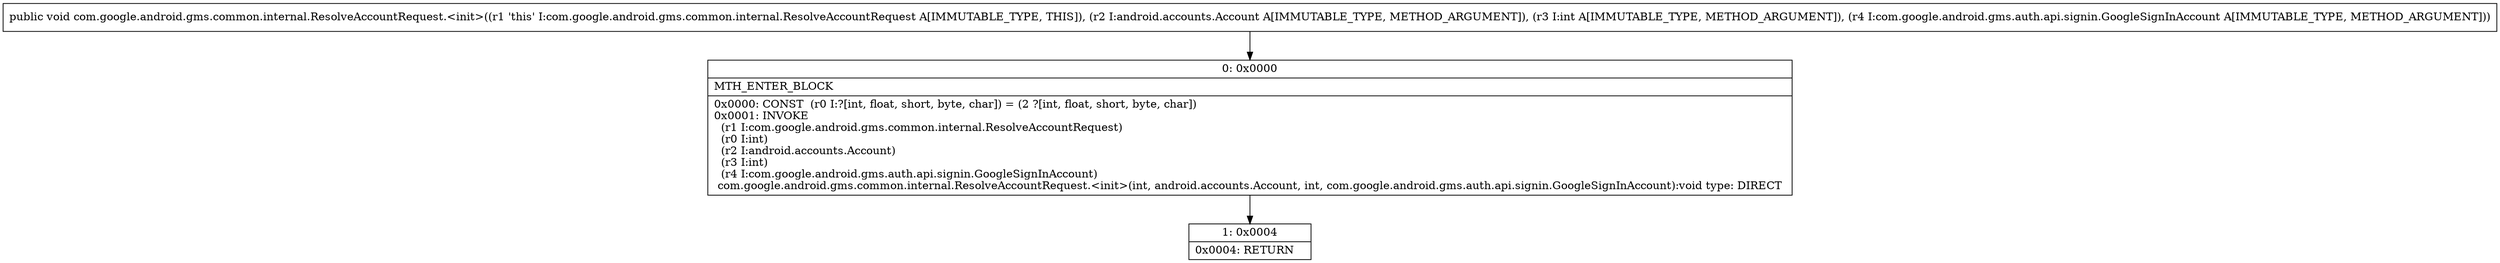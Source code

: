 digraph "CFG forcom.google.android.gms.common.internal.ResolveAccountRequest.\<init\>(Landroid\/accounts\/Account;ILcom\/google\/android\/gms\/auth\/api\/signin\/GoogleSignInAccount;)V" {
Node_0 [shape=record,label="{0\:\ 0x0000|MTH_ENTER_BLOCK\l|0x0000: CONST  (r0 I:?[int, float, short, byte, char]) = (2 ?[int, float, short, byte, char]) \l0x0001: INVOKE  \l  (r1 I:com.google.android.gms.common.internal.ResolveAccountRequest)\l  (r0 I:int)\l  (r2 I:android.accounts.Account)\l  (r3 I:int)\l  (r4 I:com.google.android.gms.auth.api.signin.GoogleSignInAccount)\l com.google.android.gms.common.internal.ResolveAccountRequest.\<init\>(int, android.accounts.Account, int, com.google.android.gms.auth.api.signin.GoogleSignInAccount):void type: DIRECT \l}"];
Node_1 [shape=record,label="{1\:\ 0x0004|0x0004: RETURN   \l}"];
MethodNode[shape=record,label="{public void com.google.android.gms.common.internal.ResolveAccountRequest.\<init\>((r1 'this' I:com.google.android.gms.common.internal.ResolveAccountRequest A[IMMUTABLE_TYPE, THIS]), (r2 I:android.accounts.Account A[IMMUTABLE_TYPE, METHOD_ARGUMENT]), (r3 I:int A[IMMUTABLE_TYPE, METHOD_ARGUMENT]), (r4 I:com.google.android.gms.auth.api.signin.GoogleSignInAccount A[IMMUTABLE_TYPE, METHOD_ARGUMENT])) }"];
MethodNode -> Node_0;
Node_0 -> Node_1;
}


